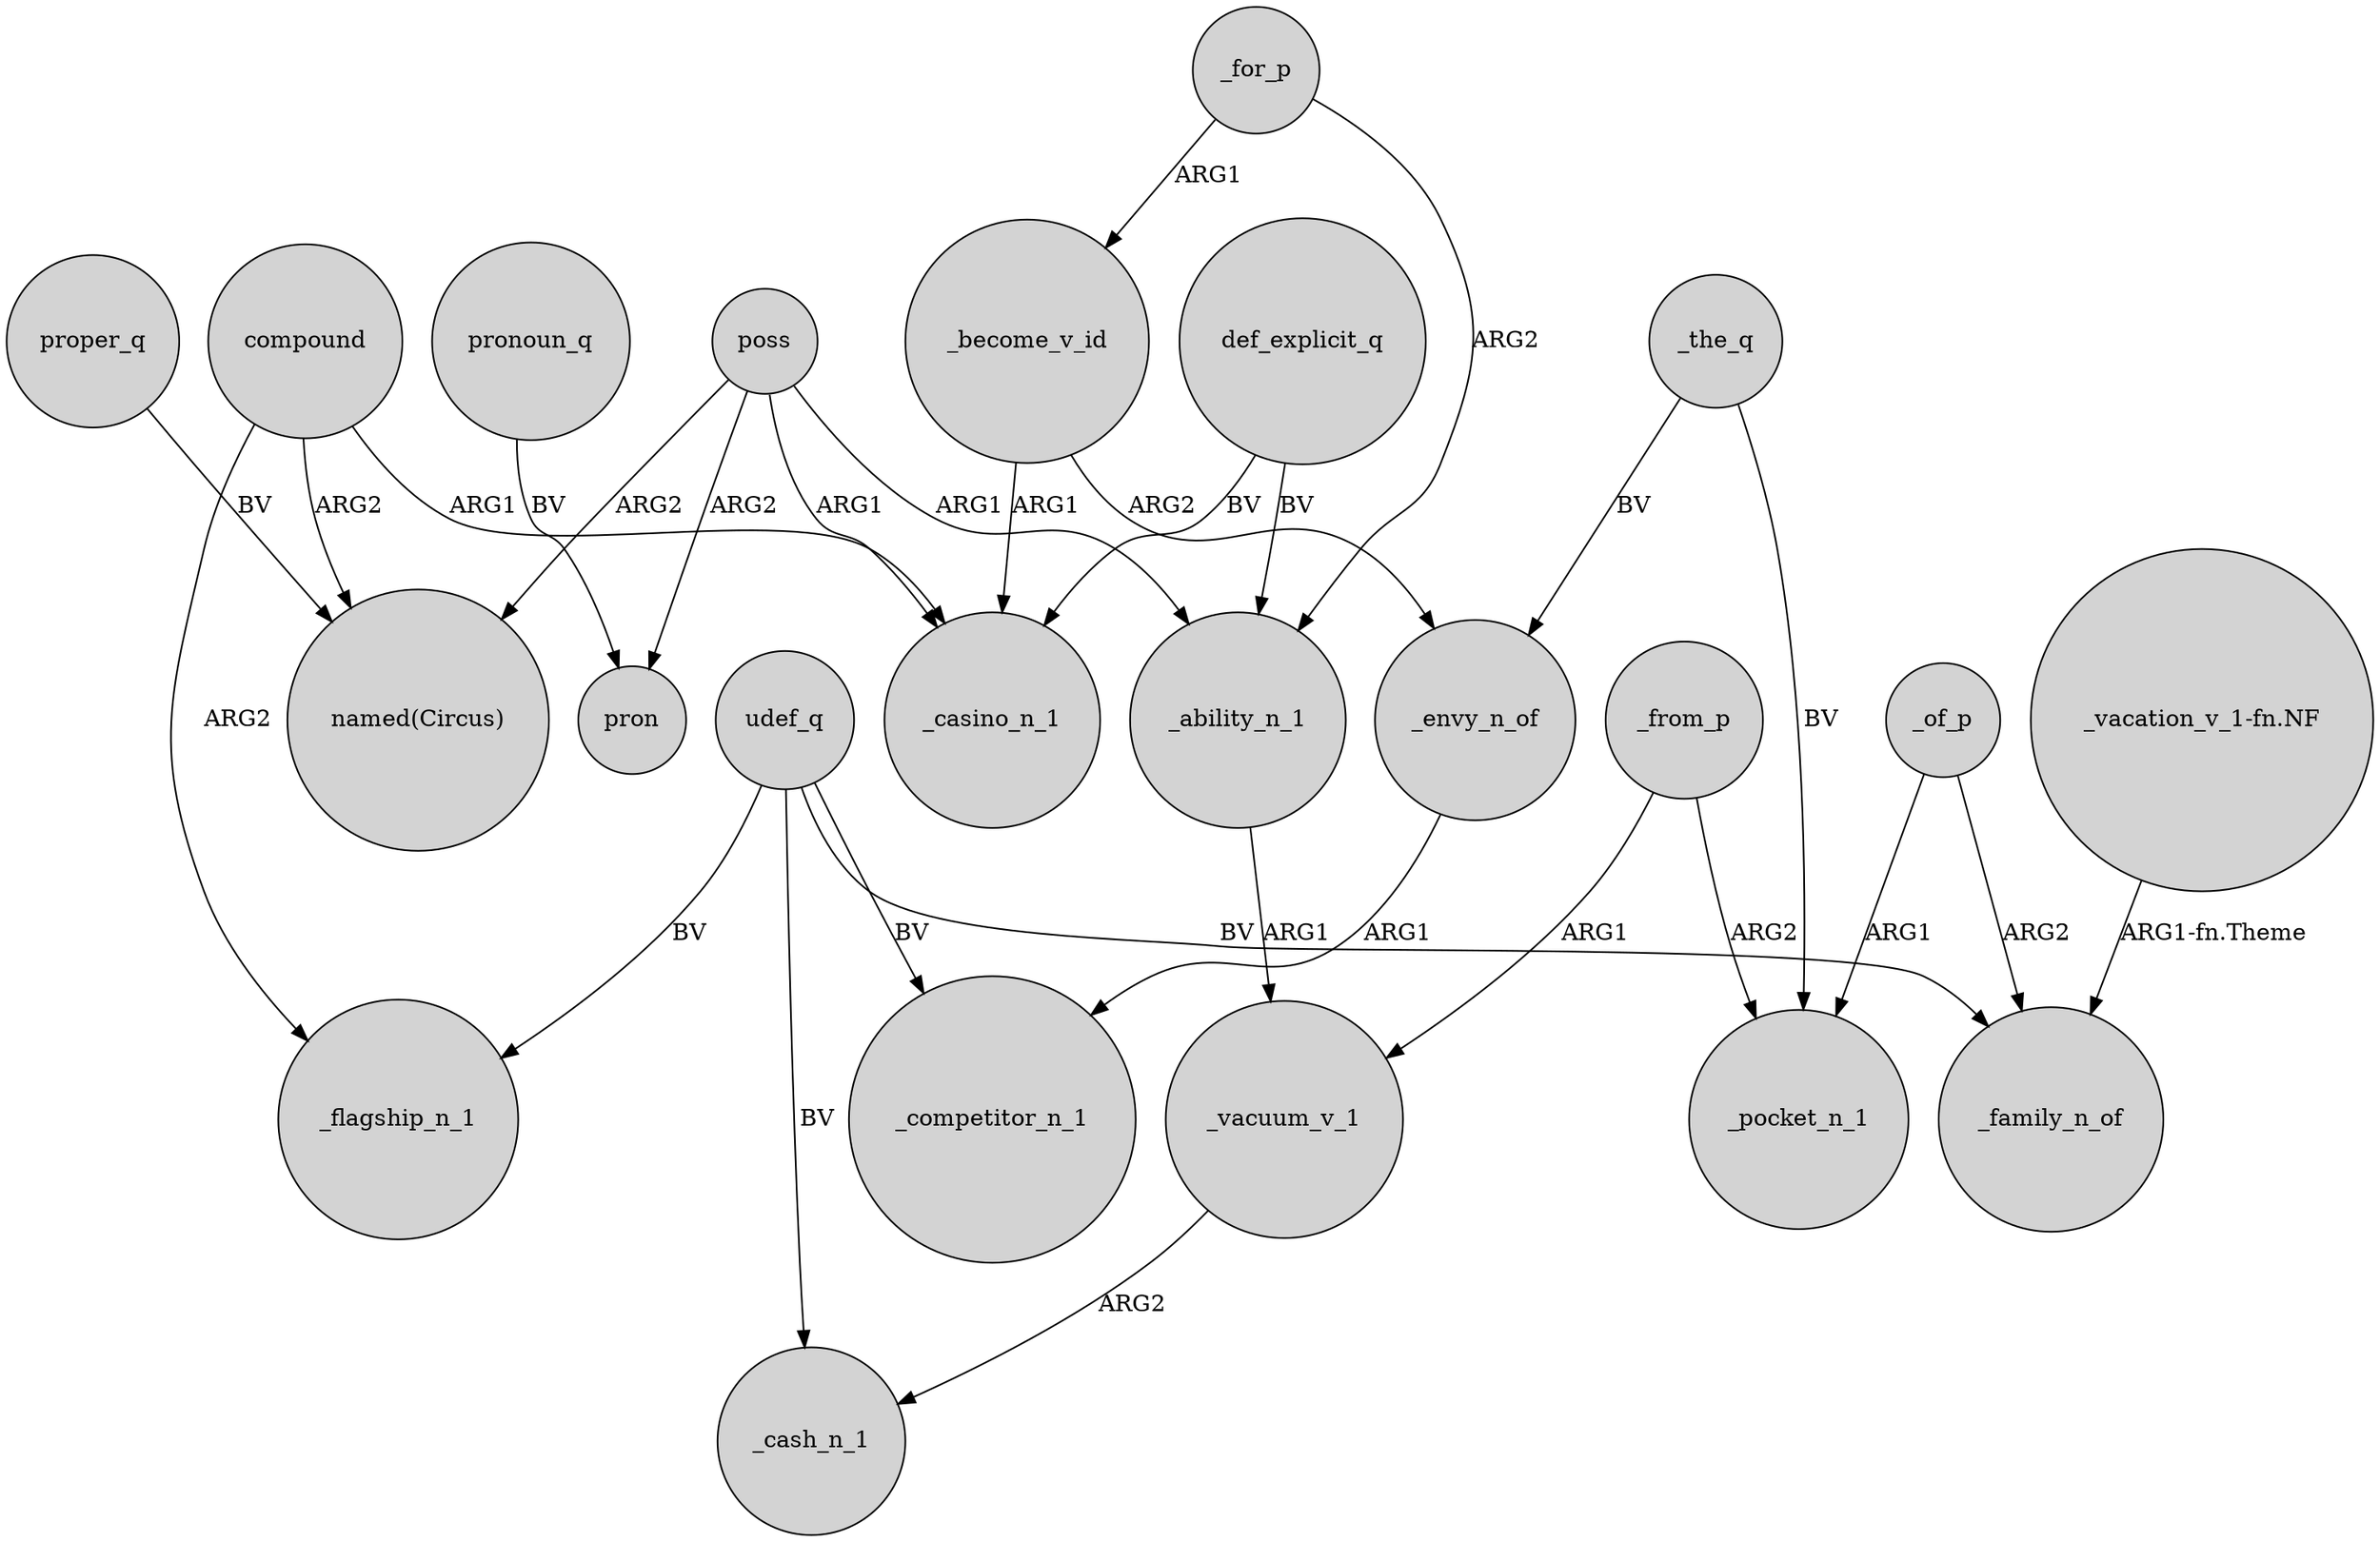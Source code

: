 digraph {
	node [shape=circle style=filled]
	poss -> _casino_n_1 [label=ARG1]
	poss -> pron [label=ARG2]
	_envy_n_of -> _competitor_n_1 [label=ARG1]
	udef_q -> _cash_n_1 [label=BV]
	_from_p -> _pocket_n_1 [label=ARG2]
	proper_q -> "named(Circus)" [label=BV]
	compound -> _flagship_n_1 [label=ARG2]
	_vacuum_v_1 -> _cash_n_1 [label=ARG2]
	"_vacation_v_1-fn.NF" -> _family_n_of [label="ARG1-fn.Theme"]
	_from_p -> _vacuum_v_1 [label=ARG1]
	_of_p -> _family_n_of [label=ARG2]
	_for_p -> _ability_n_1 [label=ARG2]
	_the_q -> _pocket_n_1 [label=BV]
	compound -> _casino_n_1 [label=ARG1]
	poss -> _ability_n_1 [label=ARG1]
	def_explicit_q -> _ability_n_1 [label=BV]
	pronoun_q -> pron [label=BV]
	_ability_n_1 -> _vacuum_v_1 [label=ARG1]
	_of_p -> _pocket_n_1 [label=ARG1]
	_the_q -> _envy_n_of [label=BV]
	def_explicit_q -> _casino_n_1 [label=BV]
	_become_v_id -> _envy_n_of [label=ARG2]
	poss -> "named(Circus)" [label=ARG2]
	udef_q -> _flagship_n_1 [label=BV]
	compound -> "named(Circus)" [label=ARG2]
	udef_q -> _family_n_of [label=BV]
	udef_q -> _competitor_n_1 [label=BV]
	_become_v_id -> _casino_n_1 [label=ARG1]
	_for_p -> _become_v_id [label=ARG1]
}

